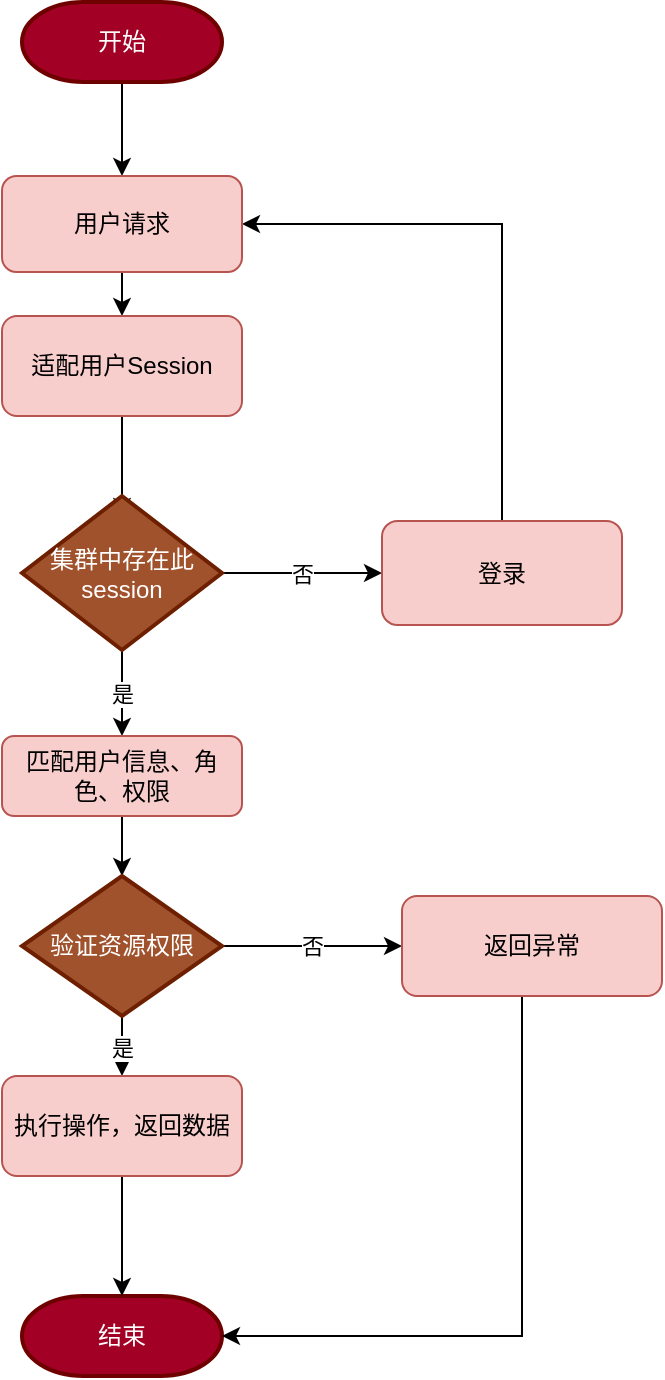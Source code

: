 <mxfile version="10.6.6" type="github"><diagram id="6a731a19-8d31-9384-78a2-239565b7b9f0" name="Page-1"><mxGraphModel dx="1394" dy="772" grid="1" gridSize="10" guides="1" tooltips="1" connect="1" arrows="1" fold="1" page="1" pageScale="1" pageWidth="1169" pageHeight="827" background="#ffffff" math="0" shadow="0"><root><mxCell id="0"/><mxCell id="1" parent="0"/><mxCell id="8U4FQKf8KEIl91LhziyF-56" style="edgeStyle=orthogonalEdgeStyle;rounded=0;orthogonalLoop=1;jettySize=auto;html=1;" parent="1" source="8U4FQKf8KEIl91LhziyF-55" target="ujPaJqWqyKSwuuyEWZWy-50" edge="1"><mxGeometry relative="1" as="geometry"><mxPoint x="460" y="138" as="targetPoint"/></mxGeometry></mxCell><mxCell id="8U4FQKf8KEIl91LhziyF-55" value="开始" style="strokeWidth=2;html=1;shape=mxgraph.flowchart.terminator;whiteSpace=wrap;fillColor=#a20025;strokeColor=#6F0000;fontColor=#ffffff;" parent="1" vertex="1"><mxGeometry x="410" y="53" width="100" height="40" as="geometry"/></mxCell><mxCell id="8U4FQKf8KEIl91LhziyF-59" style="edgeStyle=orthogonalEdgeStyle;rounded=0;orthogonalLoop=1;jettySize=auto;html=1;exitX=0.5;exitY=1;exitDx=0;exitDy=0;" parent="1" target="ujPaJqWqyKSwuuyEWZWy-51" edge="1" source="ujPaJqWqyKSwuuyEWZWy-50"><mxGeometry relative="1" as="geometry"><mxPoint x="460" y="230" as="targetPoint"/><mxPoint x="460" y="193" as="sourcePoint"/></mxGeometry></mxCell><mxCell id="8U4FQKf8KEIl91LhziyF-63" style="edgeStyle=orthogonalEdgeStyle;rounded=0;orthogonalLoop=1;jettySize=auto;html=1;exitX=0.5;exitY=1;exitDx=0;exitDy=0;exitPerimeter=0;" parent="1" edge="1"><mxGeometry relative="1" as="geometry"><mxPoint x="460" y="310" as="targetPoint"/><mxPoint x="460" y="260" as="sourcePoint"/></mxGeometry></mxCell><mxCell id="ujPaJqWqyKSwuuyEWZWy-54" value="否" style="edgeStyle=orthogonalEdgeStyle;rounded=0;orthogonalLoop=1;jettySize=auto;html=1;entryX=0;entryY=0.5;entryDx=0;entryDy=0;" edge="1" parent="1" source="8U4FQKf8KEIl91LhziyF-64" target="ujPaJqWqyKSwuuyEWZWy-53"><mxGeometry relative="1" as="geometry"/></mxCell><mxCell id="ujPaJqWqyKSwuuyEWZWy-56" value="是" style="edgeStyle=orthogonalEdgeStyle;rounded=0;orthogonalLoop=1;jettySize=auto;html=1;" edge="1" parent="1" source="8U4FQKf8KEIl91LhziyF-64" target="ujPaJqWqyKSwuuyEWZWy-57"><mxGeometry relative="1" as="geometry"><mxPoint x="460" y="410" as="targetPoint"/></mxGeometry></mxCell><mxCell id="8U4FQKf8KEIl91LhziyF-64" value="集群中存在此session" style="strokeWidth=2;html=1;shape=mxgraph.flowchart.decision;whiteSpace=wrap;fillColor=#a0522d;strokeColor=#6D1F00;fontColor=#ffffff;" parent="1" vertex="1"><mxGeometry x="410" y="300" width="100" height="77" as="geometry"/></mxCell><mxCell id="8U4FQKf8KEIl91LhziyF-68" style="edgeStyle=orthogonalEdgeStyle;rounded=0;orthogonalLoop=1;jettySize=auto;html=1;" parent="1" edge="1"><mxGeometry relative="1" as="geometry"><mxPoint x="650" y="330" as="sourcePoint"/><mxPoint x="520" y="164" as="targetPoint"/><Array as="points"><mxPoint x="650" y="164"/></Array></mxGeometry></mxCell><mxCell id="8U4FQKf8KEIl91LhziyF-77" value="结束" style="strokeWidth=2;html=1;shape=mxgraph.flowchart.terminator;whiteSpace=wrap;fillColor=#a20025;strokeColor=#6F0000;fontColor=#ffffff;" parent="1" vertex="1"><mxGeometry x="410" y="700" width="100" height="40" as="geometry"/></mxCell><mxCell id="ujPaJqWqyKSwuuyEWZWy-50" value="用户请求" style="rounded=1;whiteSpace=wrap;html=1;fillColor=#f8cecc;strokeColor=#b85450;" vertex="1" parent="1"><mxGeometry x="400" y="140" width="120" height="48" as="geometry"/></mxCell><mxCell id="ujPaJqWqyKSwuuyEWZWy-51" value="适配用户Session" style="rounded=1;whiteSpace=wrap;html=1;fillColor=#f8cecc;strokeColor=#b85450;" vertex="1" parent="1"><mxGeometry x="400" y="210" width="120" height="50" as="geometry"/></mxCell><mxCell id="ujPaJqWqyKSwuuyEWZWy-53" value="登录" style="rounded=1;whiteSpace=wrap;html=1;fillColor=#f8cecc;strokeColor=#b85450;" vertex="1" parent="1"><mxGeometry x="590" y="312.5" width="120" height="52" as="geometry"/></mxCell><mxCell id="ujPaJqWqyKSwuuyEWZWy-58" style="edgeStyle=orthogonalEdgeStyle;rounded=0;orthogonalLoop=1;jettySize=auto;html=1;" edge="1" parent="1" source="ujPaJqWqyKSwuuyEWZWy-57" target="ujPaJqWqyKSwuuyEWZWy-59"><mxGeometry relative="1" as="geometry"><mxPoint x="460" y="510" as="targetPoint"/></mxGeometry></mxCell><mxCell id="ujPaJqWqyKSwuuyEWZWy-57" value="匹配用户信息、角色、权限" style="rounded=1;whiteSpace=wrap;html=1;fillColor=#f8cecc;strokeColor=#b85450;" vertex="1" parent="1"><mxGeometry x="400" y="420" width="120" height="40" as="geometry"/></mxCell><mxCell id="ujPaJqWqyKSwuuyEWZWy-61" value="是" style="edgeStyle=orthogonalEdgeStyle;rounded=0;orthogonalLoop=1;jettySize=auto;html=1;" edge="1" parent="1" source="ujPaJqWqyKSwuuyEWZWy-59"><mxGeometry relative="1" as="geometry"><mxPoint x="460" y="590" as="targetPoint"/></mxGeometry></mxCell><mxCell id="ujPaJqWqyKSwuuyEWZWy-62" value="否" style="edgeStyle=orthogonalEdgeStyle;rounded=0;orthogonalLoop=1;jettySize=auto;html=1;" edge="1" parent="1" source="ujPaJqWqyKSwuuyEWZWy-59" target="ujPaJqWqyKSwuuyEWZWy-63"><mxGeometry relative="1" as="geometry"><mxPoint x="610" y="525" as="targetPoint"/></mxGeometry></mxCell><mxCell id="ujPaJqWqyKSwuuyEWZWy-59" value="验证资源权限" style="strokeWidth=2;html=1;shape=mxgraph.flowchart.decision;whiteSpace=wrap;fillColor=#a0522d;strokeColor=#6D1F00;fontColor=#ffffff;" vertex="1" parent="1"><mxGeometry x="410" y="490" width="100" height="70" as="geometry"/></mxCell><mxCell id="ujPaJqWqyKSwuuyEWZWy-64" style="edgeStyle=orthogonalEdgeStyle;rounded=0;orthogonalLoop=1;jettySize=auto;html=1;entryX=1;entryY=0.5;entryDx=0;entryDy=0;entryPerimeter=0;" edge="1" parent="1" source="ujPaJqWqyKSwuuyEWZWy-63" target="8U4FQKf8KEIl91LhziyF-77"><mxGeometry relative="1" as="geometry"><Array as="points"><mxPoint x="660" y="720"/></Array></mxGeometry></mxCell><mxCell id="ujPaJqWqyKSwuuyEWZWy-63" value="返回异常" style="rounded=1;whiteSpace=wrap;html=1;fillColor=#f8cecc;strokeColor=#b85450;" vertex="1" parent="1"><mxGeometry x="600" y="500" width="130" height="50" as="geometry"/></mxCell><mxCell id="ujPaJqWqyKSwuuyEWZWy-66" style="edgeStyle=orthogonalEdgeStyle;rounded=0;orthogonalLoop=1;jettySize=auto;html=1;entryX=0.5;entryY=0;entryDx=0;entryDy=0;entryPerimeter=0;" edge="1" parent="1" source="ujPaJqWqyKSwuuyEWZWy-65" target="8U4FQKf8KEIl91LhziyF-77"><mxGeometry relative="1" as="geometry"/></mxCell><mxCell id="ujPaJqWqyKSwuuyEWZWy-65" value="执行操作，返回数据" style="rounded=1;whiteSpace=wrap;html=1;fillColor=#f8cecc;strokeColor=#b85450;" vertex="1" parent="1"><mxGeometry x="400" y="590" width="120" height="50" as="geometry"/></mxCell></root></mxGraphModel></diagram></mxfile>